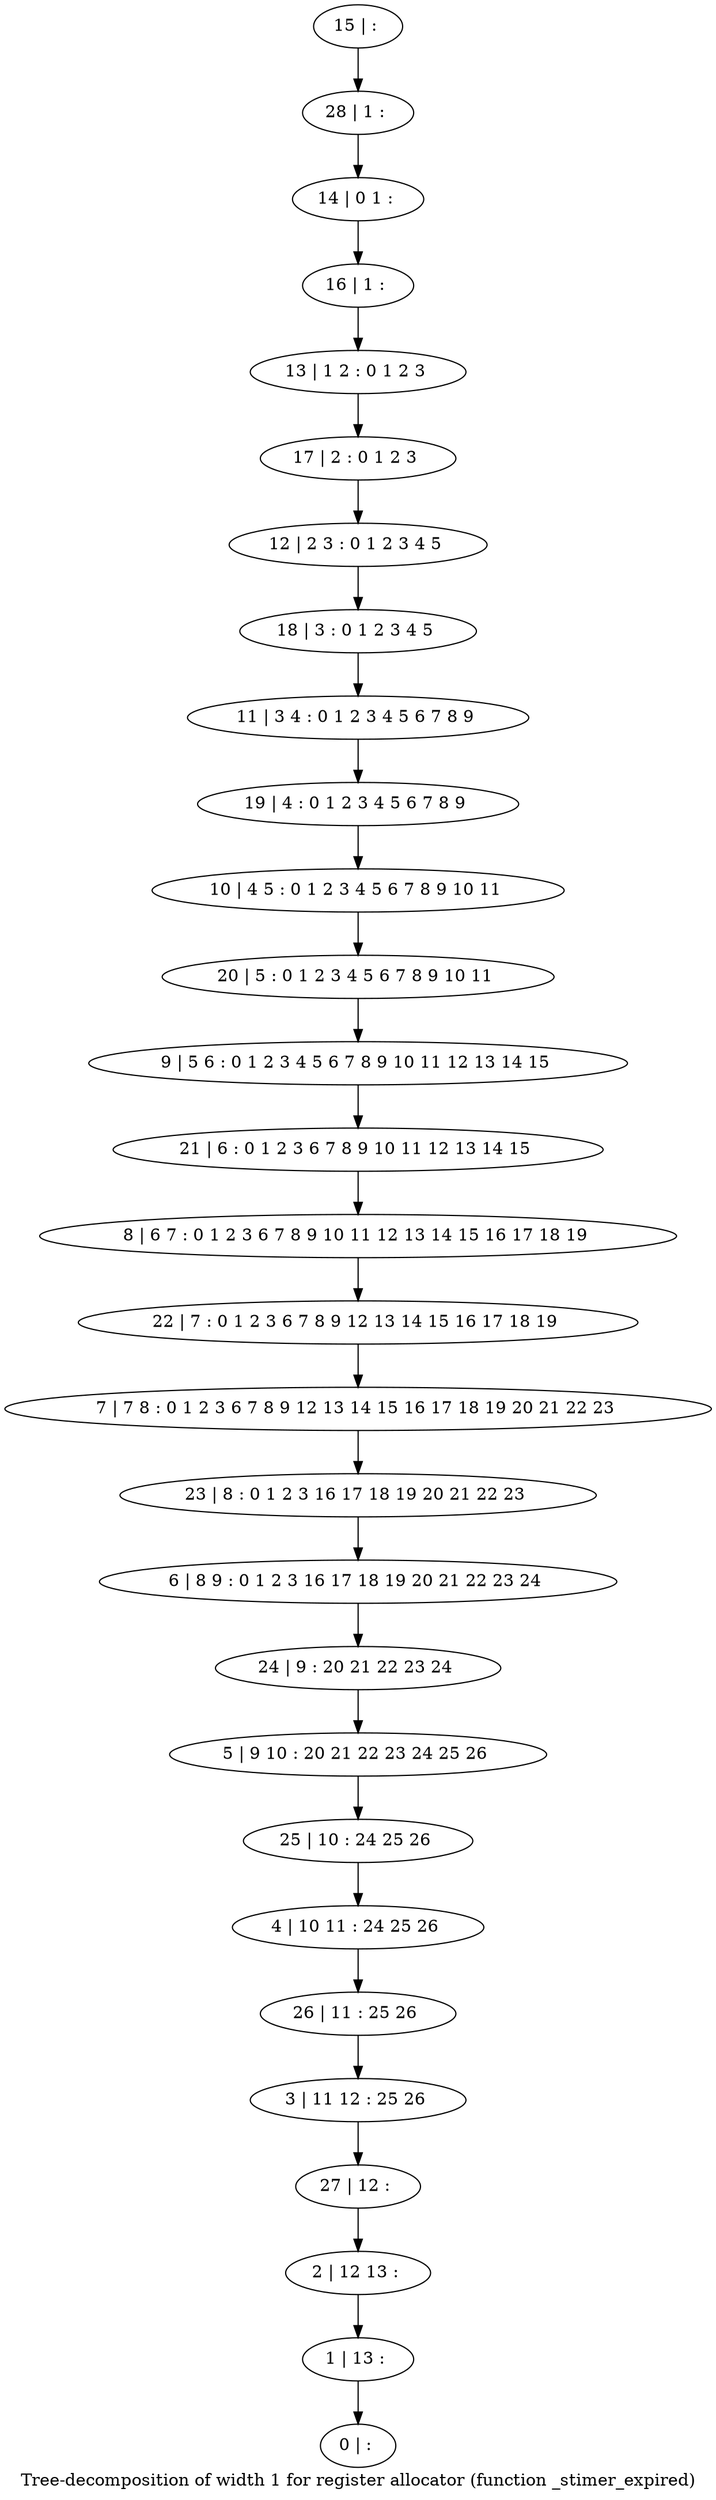 digraph G {
graph [label="Tree-decomposition of width 1 for register allocator (function _stimer_expired)"]
0[label="0 | : "];
1[label="1 | 13 : "];
2[label="2 | 12 13 : "];
3[label="3 | 11 12 : 25 26 "];
4[label="4 | 10 11 : 24 25 26 "];
5[label="5 | 9 10 : 20 21 22 23 24 25 26 "];
6[label="6 | 8 9 : 0 1 2 3 16 17 18 19 20 21 22 23 24 "];
7[label="7 | 7 8 : 0 1 2 3 6 7 8 9 12 13 14 15 16 17 18 19 20 21 22 23 "];
8[label="8 | 6 7 : 0 1 2 3 6 7 8 9 10 11 12 13 14 15 16 17 18 19 "];
9[label="9 | 5 6 : 0 1 2 3 4 5 6 7 8 9 10 11 12 13 14 15 "];
10[label="10 | 4 5 : 0 1 2 3 4 5 6 7 8 9 10 11 "];
11[label="11 | 3 4 : 0 1 2 3 4 5 6 7 8 9 "];
12[label="12 | 2 3 : 0 1 2 3 4 5 "];
13[label="13 | 1 2 : 0 1 2 3 "];
14[label="14 | 0 1 : "];
15[label="15 | : "];
16[label="16 | 1 : "];
17[label="17 | 2 : 0 1 2 3 "];
18[label="18 | 3 : 0 1 2 3 4 5 "];
19[label="19 | 4 : 0 1 2 3 4 5 6 7 8 9 "];
20[label="20 | 5 : 0 1 2 3 4 5 6 7 8 9 10 11 "];
21[label="21 | 6 : 0 1 2 3 6 7 8 9 10 11 12 13 14 15 "];
22[label="22 | 7 : 0 1 2 3 6 7 8 9 12 13 14 15 16 17 18 19 "];
23[label="23 | 8 : 0 1 2 3 16 17 18 19 20 21 22 23 "];
24[label="24 | 9 : 20 21 22 23 24 "];
25[label="25 | 10 : 24 25 26 "];
26[label="26 | 11 : 25 26 "];
27[label="27 | 12 : "];
28[label="28 | 1 : "];
15->28 ;
28->14 ;
14->16 ;
16->13 ;
13->17 ;
17->12 ;
12->18 ;
18->11 ;
11->19 ;
19->10 ;
10->20 ;
20->9 ;
9->21 ;
21->8 ;
8->22 ;
22->7 ;
7->23 ;
23->6 ;
6->24 ;
24->5 ;
5->25 ;
25->4 ;
4->26 ;
26->3 ;
3->27 ;
27->2 ;
2->1 ;
1->0 ;
}
